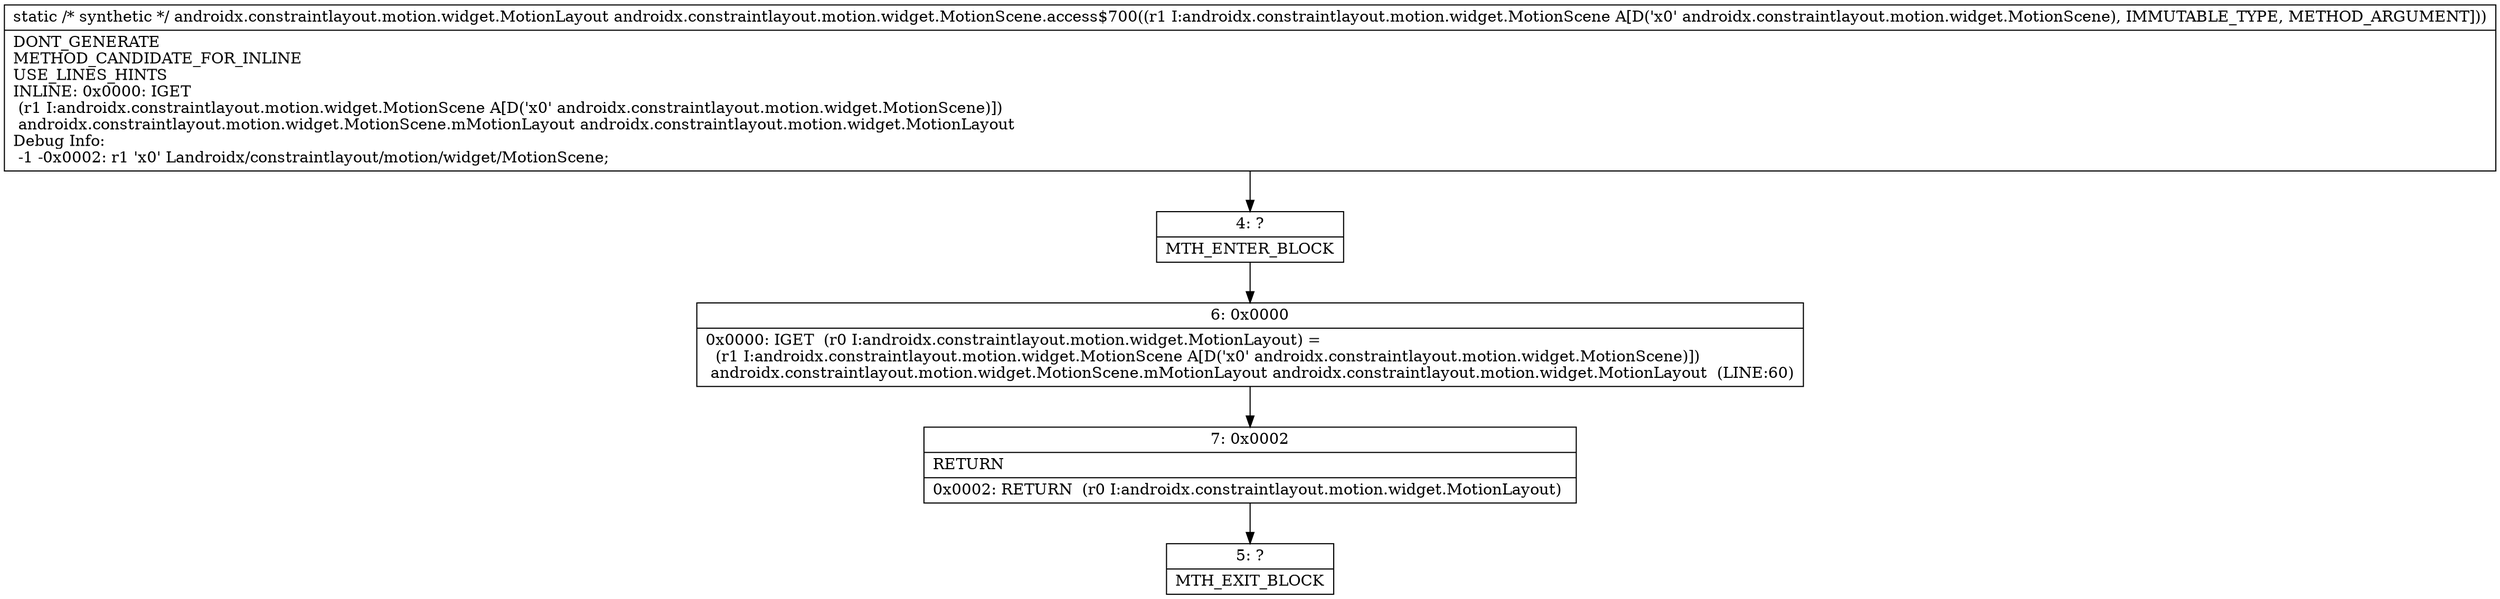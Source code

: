 digraph "CFG forandroidx.constraintlayout.motion.widget.MotionScene.access$700(Landroidx\/constraintlayout\/motion\/widget\/MotionScene;)Landroidx\/constraintlayout\/motion\/widget\/MotionLayout;" {
Node_4 [shape=record,label="{4\:\ ?|MTH_ENTER_BLOCK\l}"];
Node_6 [shape=record,label="{6\:\ 0x0000|0x0000: IGET  (r0 I:androidx.constraintlayout.motion.widget.MotionLayout) = \l  (r1 I:androidx.constraintlayout.motion.widget.MotionScene A[D('x0' androidx.constraintlayout.motion.widget.MotionScene)])\l androidx.constraintlayout.motion.widget.MotionScene.mMotionLayout androidx.constraintlayout.motion.widget.MotionLayout  (LINE:60)\l}"];
Node_7 [shape=record,label="{7\:\ 0x0002|RETURN\l|0x0002: RETURN  (r0 I:androidx.constraintlayout.motion.widget.MotionLayout) \l}"];
Node_5 [shape=record,label="{5\:\ ?|MTH_EXIT_BLOCK\l}"];
MethodNode[shape=record,label="{static \/* synthetic *\/ androidx.constraintlayout.motion.widget.MotionLayout androidx.constraintlayout.motion.widget.MotionScene.access$700((r1 I:androidx.constraintlayout.motion.widget.MotionScene A[D('x0' androidx.constraintlayout.motion.widget.MotionScene), IMMUTABLE_TYPE, METHOD_ARGUMENT]))  | DONT_GENERATE\lMETHOD_CANDIDATE_FOR_INLINE\lUSE_LINES_HINTS\lINLINE: 0x0000: IGET  \l  (r1 I:androidx.constraintlayout.motion.widget.MotionScene A[D('x0' androidx.constraintlayout.motion.widget.MotionScene)])\l androidx.constraintlayout.motion.widget.MotionScene.mMotionLayout androidx.constraintlayout.motion.widget.MotionLayout\lDebug Info:\l  \-1 \-0x0002: r1 'x0' Landroidx\/constraintlayout\/motion\/widget\/MotionScene;\l}"];
MethodNode -> Node_4;Node_4 -> Node_6;
Node_6 -> Node_7;
Node_7 -> Node_5;
}

